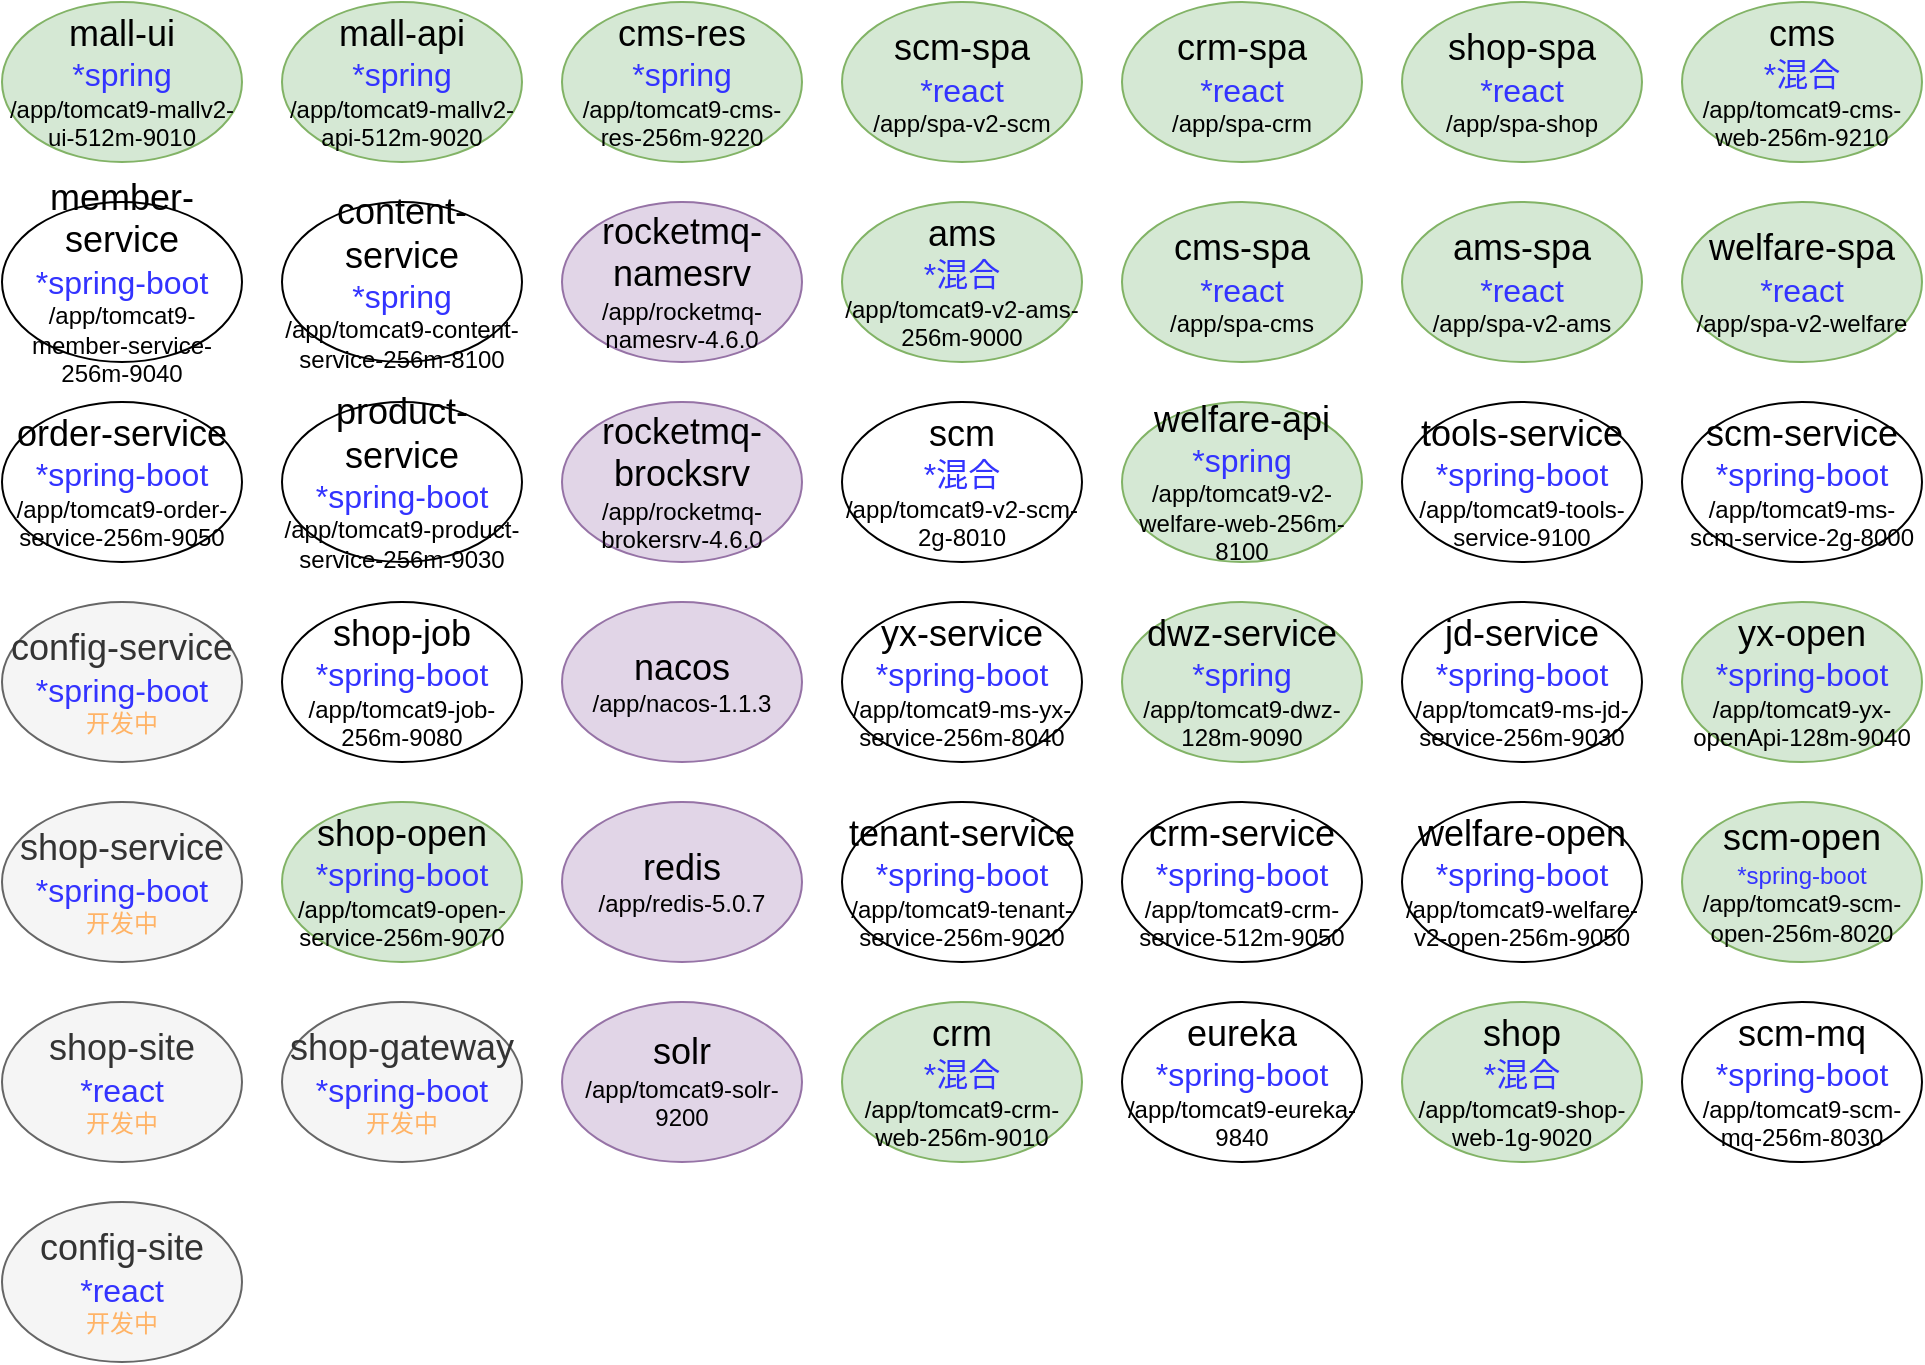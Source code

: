 <mxfile version="14.4.8" type="github">
  <diagram id="3ZZgkMrMpcHuPMlteXBm" name="第 1 页">
    <mxGraphModel dx="1326" dy="1080" grid="1" gridSize="10" guides="1" tooltips="1" connect="1" arrows="1" fold="1" page="1" pageScale="1" pageWidth="827" pageHeight="1169" math="0" shadow="0">
      <root>
        <mxCell id="0" />
        <mxCell id="1" parent="0" />
        <mxCell id="qEij2Yaas0XUPH2C4u36-1" value="&lt;font&gt;&lt;font style=&quot;font-size: 18px&quot;&gt;mall-ui&lt;br&gt;&lt;/font&gt;&lt;font style=&quot;font-size: 16px&quot; color=&quot;#3333ff&quot;&gt;*spring&lt;br&gt;&lt;/font&gt;/app/tomcat9-mallv2-ui-512m-9010&lt;br&gt;&lt;/font&gt;" style="ellipse;whiteSpace=wrap;html=1;fillColor=#d5e8d4;strokeColor=#82b366;" vertex="1" parent="1">
          <mxGeometry x="60" y="60" width="120" height="80" as="geometry" />
        </mxCell>
        <mxCell id="qEij2Yaas0XUPH2C4u36-2" value="&lt;font&gt;&lt;font&gt;&lt;font style=&quot;font-size: 18px&quot;&gt;shop-site&lt;/font&gt;&lt;br&gt;&lt;/font&gt;&lt;font style=&quot;font-size: 16px&quot; color=&quot;#3333ff&quot;&gt;*react&lt;br&gt;&lt;/font&gt;&lt;span style=&quot;color: rgb(255 , 179 , 102)&quot;&gt;开发中&lt;/span&gt;&lt;br&gt;&lt;/font&gt;" style="ellipse;whiteSpace=wrap;html=1;fillColor=#f5f5f5;strokeColor=#666666;fontColor=#333333;" vertex="1" parent="1">
          <mxGeometry x="60" y="560" width="120" height="80" as="geometry" />
        </mxCell>
        <mxCell id="qEij2Yaas0XUPH2C4u36-4" value="&lt;font&gt;&lt;font style=&quot;font-size: 18px&quot;&gt;scm-spa&lt;br&gt;&lt;/font&gt;&lt;font style=&quot;font-size: 16px&quot; color=&quot;#3333ff&quot;&gt;*react&lt;br&gt;&lt;/font&gt;/app/spa-v2-scm&lt;br&gt;&lt;/font&gt;" style="ellipse;whiteSpace=wrap;html=1;fillColor=#d5e8d4;strokeColor=#82b366;" vertex="1" parent="1">
          <mxGeometry x="480" y="60" width="120" height="80" as="geometry" />
        </mxCell>
        <mxCell id="qEij2Yaas0XUPH2C4u36-5" value="&lt;font&gt;&lt;font style=&quot;font-size: 18px&quot;&gt;crm-spa&lt;br&gt;&lt;/font&gt;&lt;font color=&quot;#3333ff&quot; style=&quot;font-size: 16px&quot;&gt;*react&lt;br&gt;&lt;/font&gt;/app/spa-crm&lt;br&gt;&lt;/font&gt;" style="ellipse;whiteSpace=wrap;html=1;fillColor=#d5e8d4;strokeColor=#82b366;" vertex="1" parent="1">
          <mxGeometry x="620" y="60" width="120" height="80" as="geometry" />
        </mxCell>
        <mxCell id="qEij2Yaas0XUPH2C4u36-6" value="&lt;font&gt;&lt;font style=&quot;font-size: 18px&quot;&gt;shop-spa&lt;br&gt;&lt;/font&gt;&lt;font style=&quot;font-size: 16px&quot; color=&quot;#3333ff&quot;&gt;*react&lt;br&gt;&lt;/font&gt;/app/spa-shop&lt;br&gt;&lt;/font&gt;" style="ellipse;whiteSpace=wrap;html=1;fillColor=#d5e8d4;strokeColor=#82b366;" vertex="1" parent="1">
          <mxGeometry x="760" y="60" width="120" height="80" as="geometry" />
        </mxCell>
        <mxCell id="qEij2Yaas0XUPH2C4u36-7" value="&lt;font&gt;&lt;font style=&quot;font-size: 18px&quot;&gt;cms&lt;br&gt;&lt;/font&gt;&lt;font color=&quot;#3333ff&quot;&gt;&lt;font style=&quot;font-size: 16px&quot;&gt;*混合&lt;/font&gt;&lt;br&gt;&lt;/font&gt;/app/tomcat9-cms-web-256m-9210&lt;br&gt;&lt;/font&gt;" style="ellipse;whiteSpace=wrap;html=1;fillColor=#d5e8d4;strokeColor=#82b366;" vertex="1" parent="1">
          <mxGeometry x="900" y="60" width="120" height="80" as="geometry" />
        </mxCell>
        <mxCell id="qEij2Yaas0XUPH2C4u36-8" value="&lt;font&gt;&lt;font style=&quot;font-size: 18px&quot;&gt;ams&lt;br&gt;&lt;/font&gt;&lt;font color=&quot;#3333ff&quot; style=&quot;font-size: 16px&quot;&gt;*混合&lt;br&gt;&lt;/font&gt;/app/tomcat9-v2-ams-256m-9000&lt;br&gt;&lt;/font&gt;" style="ellipse;whiteSpace=wrap;html=1;fillColor=#d5e8d4;strokeColor=#82b366;" vertex="1" parent="1">
          <mxGeometry x="480" y="160" width="120" height="80" as="geometry" />
        </mxCell>
        <mxCell id="qEij2Yaas0XUPH2C4u36-9" value="&lt;font&gt;&lt;font style=&quot;font-size: 18px&quot;&gt;welfare-spa&lt;br&gt;&lt;/font&gt;&lt;font style=&quot;font-size: 16px&quot; color=&quot;#3333ff&quot;&gt;*react&lt;br&gt;&lt;/font&gt;/app/spa-v2-welfare&lt;br&gt;&lt;/font&gt;" style="ellipse;whiteSpace=wrap;html=1;fillColor=#d5e8d4;strokeColor=#82b366;" vertex="1" parent="1">
          <mxGeometry x="900" y="160" width="120" height="80" as="geometry" />
        </mxCell>
        <mxCell id="qEij2Yaas0XUPH2C4u36-10" value="&lt;font&gt;&lt;span style=&quot;font-size: 18px&quot;&gt;mall-api&lt;br&gt;&lt;/span&gt;&lt;font color=&quot;#3333ff&quot; style=&quot;font-size: 16px&quot;&gt;*spring&lt;br&gt;&lt;/font&gt;/app/tomcat9-mallv2-api-512m-9020&lt;br&gt;&lt;/font&gt;" style="ellipse;whiteSpace=wrap;html=1;fillColor=#d5e8d4;strokeColor=#82b366;" vertex="1" parent="1">
          <mxGeometry x="200" y="60" width="120" height="80" as="geometry" />
        </mxCell>
        <mxCell id="qEij2Yaas0XUPH2C4u36-11" value="&lt;font&gt;&lt;font style=&quot;font-size: 18px&quot;&gt;cms-spa&lt;br&gt;&lt;/font&gt;&lt;font style=&quot;font-size: 16px&quot; color=&quot;#3333ff&quot;&gt;*react&lt;br&gt;&lt;/font&gt;/app/spa-cms&lt;br&gt;&lt;/font&gt;" style="ellipse;whiteSpace=wrap;html=1;fillColor=#d5e8d4;strokeColor=#82b366;" vertex="1" parent="1">
          <mxGeometry x="620" y="160" width="120" height="80" as="geometry" />
        </mxCell>
        <mxCell id="qEij2Yaas0XUPH2C4u36-12" value="&lt;font&gt;&lt;font style=&quot;font-size: 18px&quot;&gt;ams-spa&lt;br&gt;&lt;/font&gt;&lt;font style=&quot;font-size: 16px&quot; color=&quot;#3333ff&quot;&gt;*react&lt;br&gt;&lt;/font&gt;/app/spa-v2-ams&lt;br&gt;&lt;/font&gt;" style="ellipse;whiteSpace=wrap;html=1;fillColor=#d5e8d4;strokeColor=#82b366;" vertex="1" parent="1">
          <mxGeometry x="760" y="160" width="120" height="80" as="geometry" />
        </mxCell>
        <mxCell id="qEij2Yaas0XUPH2C4u36-13" value="&lt;font&gt;&lt;font style=&quot;font-size: 18px&quot;&gt;scm&lt;br&gt;&lt;/font&gt;&lt;font style=&quot;font-size: 16px&quot; color=&quot;#3333ff&quot;&gt;*混合&lt;br&gt;&lt;/font&gt;/app/tomcat9-v2-scm-2g-8010&lt;br&gt;&lt;/font&gt;" style="ellipse;whiteSpace=wrap;html=1;" vertex="1" parent="1">
          <mxGeometry x="480" y="260" width="120" height="80" as="geometry" />
        </mxCell>
        <mxCell id="qEij2Yaas0XUPH2C4u36-15" value="&lt;font&gt;&lt;span style=&quot;font-size: 18px&quot;&gt;scm-service&lt;br&gt;&lt;/span&gt;&lt;font style=&quot;font-size: 16px&quot; color=&quot;#3333ff&quot;&gt;*spring-boot&lt;br&gt;&lt;/font&gt;/app/tomcat9-ms-scm-service-2g-8000&lt;br&gt;&lt;/font&gt;" style="ellipse;whiteSpace=wrap;html=1;" vertex="1" parent="1">
          <mxGeometry x="900" y="260" width="120" height="80" as="geometry" />
        </mxCell>
        <mxCell id="qEij2Yaas0XUPH2C4u36-16" value="&lt;font&gt;&lt;span style=&quot;font-size: 18px&quot;&gt;member-service&lt;br&gt;&lt;/span&gt;&lt;font color=&quot;#3333ff&quot; style=&quot;font-size: 16px&quot;&gt;*spring-boot&lt;br&gt;&lt;/font&gt;/app/tomcat9-member-service-256m-9040&lt;br&gt;&lt;/font&gt;" style="ellipse;whiteSpace=wrap;html=1;" vertex="1" parent="1">
          <mxGeometry x="60" y="160" width="120" height="80" as="geometry" />
        </mxCell>
        <mxCell id="qEij2Yaas0XUPH2C4u36-17" value="&lt;font&gt;&lt;span style=&quot;font-size: 18px&quot;&gt;order-service&lt;br&gt;&lt;/span&gt;&lt;font color=&quot;#3333ff&quot; style=&quot;font-size: 16px&quot;&gt;*spring-boot&lt;br&gt;&lt;/font&gt;/app/tomcat9-order-service-256m-9050&lt;br&gt;&lt;/font&gt;" style="ellipse;whiteSpace=wrap;html=1;" vertex="1" parent="1">
          <mxGeometry x="60" y="260" width="120" height="80" as="geometry" />
        </mxCell>
        <mxCell id="qEij2Yaas0XUPH2C4u36-18" value="&lt;font&gt;&lt;span style=&quot;font-size: 18px&quot;&gt;product-service&lt;br&gt;&lt;/span&gt;&lt;font color=&quot;#3333ff&quot; style=&quot;font-size: 16px&quot;&gt;*spring-boot&lt;br&gt;&lt;/font&gt;/app/tomcat9-product-service-256m-9030&lt;br&gt;&lt;/font&gt;" style="ellipse;whiteSpace=wrap;html=1;" vertex="1" parent="1">
          <mxGeometry x="200" y="260" width="120" height="80" as="geometry" />
        </mxCell>
        <mxCell id="qEij2Yaas0XUPH2C4u36-19" value="&lt;font&gt;&lt;span style=&quot;font-size: 18px&quot;&gt;content-service&lt;br&gt;&lt;/span&gt;&lt;font color=&quot;#3333ff&quot; style=&quot;font-size: 16px&quot;&gt;*spring&lt;br&gt;&lt;/font&gt;/app/tomcat9-content-service-256m-8100&lt;br&gt;&lt;/font&gt;" style="ellipse;whiteSpace=wrap;html=1;" vertex="1" parent="1">
          <mxGeometry x="200" y="160" width="120" height="80" as="geometry" />
        </mxCell>
        <mxCell id="qEij2Yaas0XUPH2C4u36-20" value="&lt;font&gt;&lt;span style=&quot;font-size: 18px&quot;&gt;tools-service&lt;br&gt;&lt;/span&gt;&lt;font color=&quot;#3333ff&quot; style=&quot;font-size: 16px&quot;&gt;*spring-boot&lt;br&gt;&lt;/font&gt;/app/tomcat9-tools-service-9100&lt;br&gt;&lt;/font&gt;" style="ellipse;whiteSpace=wrap;html=1;" vertex="1" parent="1">
          <mxGeometry x="760" y="260" width="120" height="80" as="geometry" />
        </mxCell>
        <mxCell id="qEij2Yaas0XUPH2C4u36-21" value="&lt;font&gt;&lt;span style=&quot;font-size: 18px&quot;&gt;yx-service&lt;br&gt;&lt;/span&gt;&lt;font style=&quot;font-size: 16px&quot; color=&quot;#3333ff&quot;&gt;*spring-boot&lt;br&gt;&lt;/font&gt;/app/tomcat9-ms-yx-service-256m-8040&lt;br&gt;&lt;/font&gt;" style="ellipse;whiteSpace=wrap;html=1;" vertex="1" parent="1">
          <mxGeometry x="480" y="360" width="120" height="80" as="geometry" />
        </mxCell>
        <mxCell id="qEij2Yaas0XUPH2C4u36-22" value="&lt;font&gt;&lt;span style=&quot;font-size: 18px&quot;&gt;jd-service&lt;br&gt;&lt;/span&gt;&lt;font style=&quot;font-size: 16px&quot; color=&quot;#3333ff&quot;&gt;*spring-boot&lt;br&gt;&lt;/font&gt;/app/tomcat9-ms-jd-service-256m-9030&lt;br&gt;&lt;/font&gt;" style="ellipse;whiteSpace=wrap;html=1;" vertex="1" parent="1">
          <mxGeometry x="760" y="360" width="120" height="80" as="geometry" />
        </mxCell>
        <mxCell id="qEij2Yaas0XUPH2C4u36-25" value="&lt;font&gt;&lt;font&gt;&lt;font style=&quot;font-size: 18px&quot;&gt;shop-service&lt;/font&gt;&lt;br&gt;&lt;/font&gt;&lt;font style=&quot;font-size: 16px&quot; color=&quot;#3333ff&quot;&gt;*spring-boot&lt;br&gt;&lt;/font&gt;&lt;font color=&quot;#ffb366&quot;&gt;开发中&lt;/font&gt;&lt;br&gt;&lt;/font&gt;" style="ellipse;whiteSpace=wrap;html=1;fillColor=#f5f5f5;strokeColor=#666666;fontColor=#333333;" vertex="1" parent="1">
          <mxGeometry x="60" y="460" width="120" height="80" as="geometry" />
        </mxCell>
        <mxCell id="qEij2Yaas0XUPH2C4u36-26" value="&lt;font&gt;&lt;font&gt;&lt;font style=&quot;font-size: 18px&quot;&gt;config-service&lt;/font&gt;&lt;br&gt;&lt;/font&gt;&lt;font style=&quot;font-size: 16px&quot; color=&quot;#3333ff&quot;&gt;*spring-boot&lt;br&gt;&lt;/font&gt;&lt;span style=&quot;color: rgb(255 , 179 , 102)&quot;&gt;开发中&lt;/span&gt;&lt;br&gt;&lt;/font&gt;" style="ellipse;whiteSpace=wrap;html=1;fillColor=#f5f5f5;strokeColor=#666666;fontColor=#333333;" vertex="1" parent="1">
          <mxGeometry x="60" y="360" width="120" height="80" as="geometry" />
        </mxCell>
        <mxCell id="qEij2Yaas0XUPH2C4u36-27" value="&lt;font&gt;&lt;font&gt;&lt;font style=&quot;font-size: 18px&quot;&gt;config-site&lt;/font&gt;&lt;br&gt;&lt;/font&gt;&lt;font style=&quot;font-size: 16px&quot; color=&quot;#3333ff&quot;&gt;*react&lt;br&gt;&lt;/font&gt;&lt;span style=&quot;color: rgb(255 , 179 , 102)&quot;&gt;开发中&lt;/span&gt;&lt;br&gt;&lt;/font&gt;" style="ellipse;whiteSpace=wrap;html=1;fillColor=#f5f5f5;strokeColor=#666666;fontColor=#333333;" vertex="1" parent="1">
          <mxGeometry x="60" y="660" width="120" height="80" as="geometry" />
        </mxCell>
        <mxCell id="qEij2Yaas0XUPH2C4u36-29" value="&lt;font&gt;&lt;font&gt;&lt;font style=&quot;font-size: 18px&quot;&gt;shop-gateway&lt;/font&gt;&lt;br&gt;&lt;/font&gt;&lt;font style=&quot;font-size: 16px&quot; color=&quot;#3333ff&quot;&gt;*spring-boot&lt;br&gt;&lt;/font&gt;&lt;font color=&quot;#ffb366&quot;&gt;开发中&lt;/font&gt;&lt;br&gt;&lt;/font&gt;" style="ellipse;whiteSpace=wrap;html=1;fillColor=#f5f5f5;strokeColor=#666666;fontColor=#333333;" vertex="1" parent="1">
          <mxGeometry x="200" y="560" width="120" height="80" as="geometry" />
        </mxCell>
        <mxCell id="qEij2Yaas0XUPH2C4u36-31" value="&lt;font&gt;&lt;span style=&quot;font-size: 18px&quot;&gt;welfare-open&lt;br&gt;&lt;/span&gt;&lt;font style=&quot;font-size: 16px&quot; color=&quot;#3333ff&quot;&gt;*spring-boot&lt;br&gt;&lt;/font&gt;/app/tomcat9-welfare-v2-open-256m-9050&lt;br&gt;&lt;/font&gt;" style="ellipse;whiteSpace=wrap;html=1;" vertex="1" parent="1">
          <mxGeometry x="760" y="460" width="120" height="80" as="geometry" />
        </mxCell>
        <mxCell id="qEij2Yaas0XUPH2C4u36-32" value="&lt;font&gt;&lt;span style=&quot;font-size: 18px&quot;&gt;tenant-service&lt;br&gt;&lt;/span&gt;&lt;font style=&quot;font-size: 16px&quot; color=&quot;#3333ff&quot;&gt;*spring-boot&lt;br&gt;&lt;/font&gt;/app/tomcat9-tenant-service-256m-9020&lt;br&gt;&lt;/font&gt;" style="ellipse;whiteSpace=wrap;html=1;" vertex="1" parent="1">
          <mxGeometry x="480" y="460" width="120" height="80" as="geometry" />
        </mxCell>
        <mxCell id="qEij2Yaas0XUPH2C4u36-33" value="&lt;font&gt;&lt;span style=&quot;font-size: 18px&quot;&gt;shop-job&lt;br&gt;&lt;/span&gt;&lt;font style=&quot;font-size: 16px&quot; color=&quot;#3333ff&quot;&gt;*spring-boot&lt;br&gt;&lt;/font&gt;/app/tomcat9-job-256m-9080&lt;br&gt;&lt;/font&gt;" style="ellipse;whiteSpace=wrap;html=1;" vertex="1" parent="1">
          <mxGeometry x="200" y="360" width="120" height="80" as="geometry" />
        </mxCell>
        <mxCell id="qEij2Yaas0XUPH2C4u36-34" value="&lt;font&gt;&lt;span style=&quot;font-size: 18px&quot;&gt;crm-service&lt;br&gt;&lt;/span&gt;&lt;font style=&quot;font-size: 16px&quot; color=&quot;#3333ff&quot;&gt;*spring-boot&lt;br&gt;&lt;/font&gt;/app/tomcat9-crm-service-512m-9050&lt;br&gt;&lt;/font&gt;" style="ellipse;whiteSpace=wrap;html=1;" vertex="1" parent="1">
          <mxGeometry x="620" y="460" width="120" height="80" as="geometry" />
        </mxCell>
        <mxCell id="qEij2Yaas0XUPH2C4u36-35" value="&lt;font&gt;&lt;span style=&quot;font-size: 18px&quot;&gt;crm&lt;br&gt;&lt;/span&gt;&lt;font style=&quot;font-size: 16px&quot; color=&quot;#3333ff&quot;&gt;*混合&lt;br&gt;&lt;/font&gt;/app/tomcat9-crm-web-256m-9010&lt;br&gt;&lt;/font&gt;" style="ellipse;whiteSpace=wrap;html=1;fillColor=#d5e8d4;strokeColor=#82b366;" vertex="1" parent="1">
          <mxGeometry x="480" y="560" width="120" height="80" as="geometry" />
        </mxCell>
        <mxCell id="qEij2Yaas0XUPH2C4u36-36" value="&lt;span style=&quot;font-size: 18px&quot;&gt;eureka&lt;br&gt;&lt;/span&gt;&lt;font style=&quot;font-size: 12px&quot;&gt;&lt;span style=&quot;color: rgb(51 , 51 , 255) ; font-size: 16px&quot;&gt;*spring-boot&lt;/span&gt;&lt;br&gt;/app/tomcat9-eureka-9840&lt;br&gt;&lt;/font&gt;" style="ellipse;whiteSpace=wrap;html=1;" vertex="1" parent="1">
          <mxGeometry x="620" y="560" width="120" height="80" as="geometry" />
        </mxCell>
        <mxCell id="qEij2Yaas0XUPH2C4u36-37" value="&lt;font&gt;&lt;font style=&quot;font-size: 18px&quot;&gt;cms-res&lt;br&gt;&lt;/font&gt;&lt;font style=&quot;font-size: 16px&quot; color=&quot;#3333ff&quot;&gt;*spring&lt;br&gt;&lt;/font&gt;/app/tomcat9-cms-res-256m-9220&lt;br&gt;&lt;/font&gt;" style="ellipse;whiteSpace=wrap;html=1;fillColor=#d5e8d4;strokeColor=#82b366;" vertex="1" parent="1">
          <mxGeometry x="340" y="60" width="120" height="80" as="geometry" />
        </mxCell>
        <mxCell id="qEij2Yaas0XUPH2C4u36-38" value="&lt;font&gt;&lt;span style=&quot;font-size: 18px&quot;&gt;shop&lt;br&gt;&lt;/span&gt;&lt;font style=&quot;font-size: 16px&quot; color=&quot;#3333ff&quot;&gt;*混合&lt;br&gt;&lt;/font&gt;/app/tomcat9-shop-web-1g-9020&lt;br&gt;&lt;/font&gt;" style="ellipse;whiteSpace=wrap;html=1;fillColor=#d5e8d4;strokeColor=#82b366;" vertex="1" parent="1">
          <mxGeometry x="760" y="560" width="120" height="80" as="geometry" />
        </mxCell>
        <mxCell id="qEij2Yaas0XUPH2C4u36-39" value="&lt;span style=&quot;font-size: 18px&quot;&gt;scm-mq&lt;br&gt;&lt;/span&gt;&lt;font style=&quot;font-size: 12px&quot;&gt;&lt;span style=&quot;color: rgb(51 , 51 , 255) ; font-size: 16px&quot;&gt;*spring-boot&lt;/span&gt;&lt;br&gt;/app/tomcat9-scm-mq-256m-8030&lt;br&gt;&lt;/font&gt;" style="ellipse;whiteSpace=wrap;html=1;" vertex="1" parent="1">
          <mxGeometry x="900" y="560" width="120" height="80" as="geometry" />
        </mxCell>
        <mxCell id="qEij2Yaas0XUPH2C4u36-40" value="&lt;span style=&quot;font-size: 18px&quot;&gt;scm-open&lt;br&gt;&lt;/span&gt;&lt;font style=&quot;font-size: 12px&quot;&gt;&lt;font color=&quot;#3333ff&quot;&gt;*spring-boot&lt;/font&gt;&lt;br&gt;/app/tomcat9-scm-open-256m-8020&lt;br&gt;&lt;/font&gt;" style="ellipse;whiteSpace=wrap;html=1;fillColor=#d5e8d4;strokeColor=#82b366;" vertex="1" parent="1">
          <mxGeometry x="900" y="460" width="120" height="80" as="geometry" />
        </mxCell>
        <mxCell id="qEij2Yaas0XUPH2C4u36-41" value="&lt;span style=&quot;font-size: 18px&quot;&gt;shop-open&lt;br&gt;&lt;/span&gt;&lt;font style=&quot;font-size: 12px&quot;&gt;&lt;span style=&quot;color: rgb(51 , 51 , 255) ; font-size: 16px&quot;&gt;*spring-boot&lt;/span&gt;&lt;br&gt;/app/tomcat9-open-service-256m-9070&lt;br&gt;&lt;/font&gt;" style="ellipse;whiteSpace=wrap;html=1;fillColor=#d5e8d4;strokeColor=#82b366;" vertex="1" parent="1">
          <mxGeometry x="200" y="460" width="120" height="80" as="geometry" />
        </mxCell>
        <mxCell id="qEij2Yaas0XUPH2C4u36-42" value="&lt;font&gt;&lt;span style=&quot;font-size: 18px&quot;&gt;dwz-service&lt;br&gt;&lt;/span&gt;&lt;span style=&quot;color: rgb(51 , 51 , 255) ; font-size: 16px&quot;&gt;*spring&lt;br&gt;&lt;/span&gt;/app/tomcat9-dwz-128m-9090&lt;br&gt;&lt;/font&gt;" style="ellipse;whiteSpace=wrap;html=1;fillColor=#d5e8d4;strokeColor=#82b366;" vertex="1" parent="1">
          <mxGeometry x="620" y="360" width="120" height="80" as="geometry" />
        </mxCell>
        <mxCell id="qEij2Yaas0XUPH2C4u36-43" value="&lt;span style=&quot;font-size: 18px&quot;&gt;nacos&lt;/span&gt;&lt;br&gt;&lt;span&gt;/app/nacos-1.1.3&lt;/span&gt;" style="ellipse;whiteSpace=wrap;html=1;fillColor=#e1d5e7;strokeColor=#9673a6;" vertex="1" parent="1">
          <mxGeometry x="340" y="360" width="120" height="80" as="geometry" />
        </mxCell>
        <mxCell id="qEij2Yaas0XUPH2C4u36-44" value="&lt;span style=&quot;font-size: 18px&quot;&gt;rocketmq-namesrv&lt;/span&gt;&lt;br&gt;&lt;span&gt;/app/rocketmq-namesrv-4.6.0&lt;/span&gt;" style="ellipse;whiteSpace=wrap;html=1;fillColor=#e1d5e7;strokeColor=#9673a6;" vertex="1" parent="1">
          <mxGeometry x="340" y="160" width="120" height="80" as="geometry" />
        </mxCell>
        <mxCell id="qEij2Yaas0XUPH2C4u36-45" value="&lt;span style=&quot;font-size: 18px&quot;&gt;rocketmq-brocksrv&lt;/span&gt;&lt;br&gt;&lt;span&gt;/app/rocketmq-brokersrv-4.6.0&lt;/span&gt;" style="ellipse;whiteSpace=wrap;html=1;fillColor=#e1d5e7;strokeColor=#9673a6;" vertex="1" parent="1">
          <mxGeometry x="340" y="260" width="120" height="80" as="geometry" />
        </mxCell>
        <mxCell id="qEij2Yaas0XUPH2C4u36-46" value="&lt;span style=&quot;font-size: 18px&quot;&gt;redis&lt;/span&gt;&lt;br&gt;&lt;span&gt;/app/redis-5.0.7&lt;/span&gt;" style="ellipse;whiteSpace=wrap;html=1;fillColor=#e1d5e7;strokeColor=#9673a6;" vertex="1" parent="1">
          <mxGeometry x="340" y="460" width="120" height="80" as="geometry" />
        </mxCell>
        <mxCell id="qEij2Yaas0XUPH2C4u36-48" value="&lt;font&gt;&lt;span style=&quot;font-size: 18px&quot;&gt;yx-open&lt;br&gt;&lt;/span&gt;&lt;font style=&quot;font-size: 16px&quot; color=&quot;#3333ff&quot;&gt;*spring-boot&lt;br&gt;&lt;/font&gt;/app/tomcat9-yx-openApi-128m-9040&lt;br&gt;&lt;/font&gt;" style="ellipse;whiteSpace=wrap;html=1;fillColor=#d5e8d4;strokeColor=#82b366;" vertex="1" parent="1">
          <mxGeometry x="900" y="360" width="120" height="80" as="geometry" />
        </mxCell>
        <mxCell id="qEij2Yaas0XUPH2C4u36-49" value="&lt;font&gt;&lt;font style=&quot;font-size: 18px&quot;&gt;welfare-api&lt;br&gt;&lt;/font&gt;&lt;font style=&quot;font-size: 16px&quot; color=&quot;#3333ff&quot;&gt;*spring&lt;br&gt;&lt;/font&gt;/app/tomcat9-v2-welfare-web-256m-8100&lt;br&gt;&lt;/font&gt;" style="ellipse;whiteSpace=wrap;html=1;fillColor=#d5e8d4;strokeColor=#82b366;" vertex="1" parent="1">
          <mxGeometry x="620" y="260" width="120" height="80" as="geometry" />
        </mxCell>
        <mxCell id="qEij2Yaas0XUPH2C4u36-50" value="&lt;span&gt;&lt;font style=&quot;font-size: 18px&quot;&gt;solr&lt;/font&gt;&lt;br&gt;/app/tomcat9-solr-9200&lt;br&gt;&lt;/span&gt;" style="ellipse;whiteSpace=wrap;html=1;fillColor=#e1d5e7;strokeColor=#9673a6;" vertex="1" parent="1">
          <mxGeometry x="340" y="560" width="120" height="80" as="geometry" />
        </mxCell>
      </root>
    </mxGraphModel>
  </diagram>
</mxfile>
